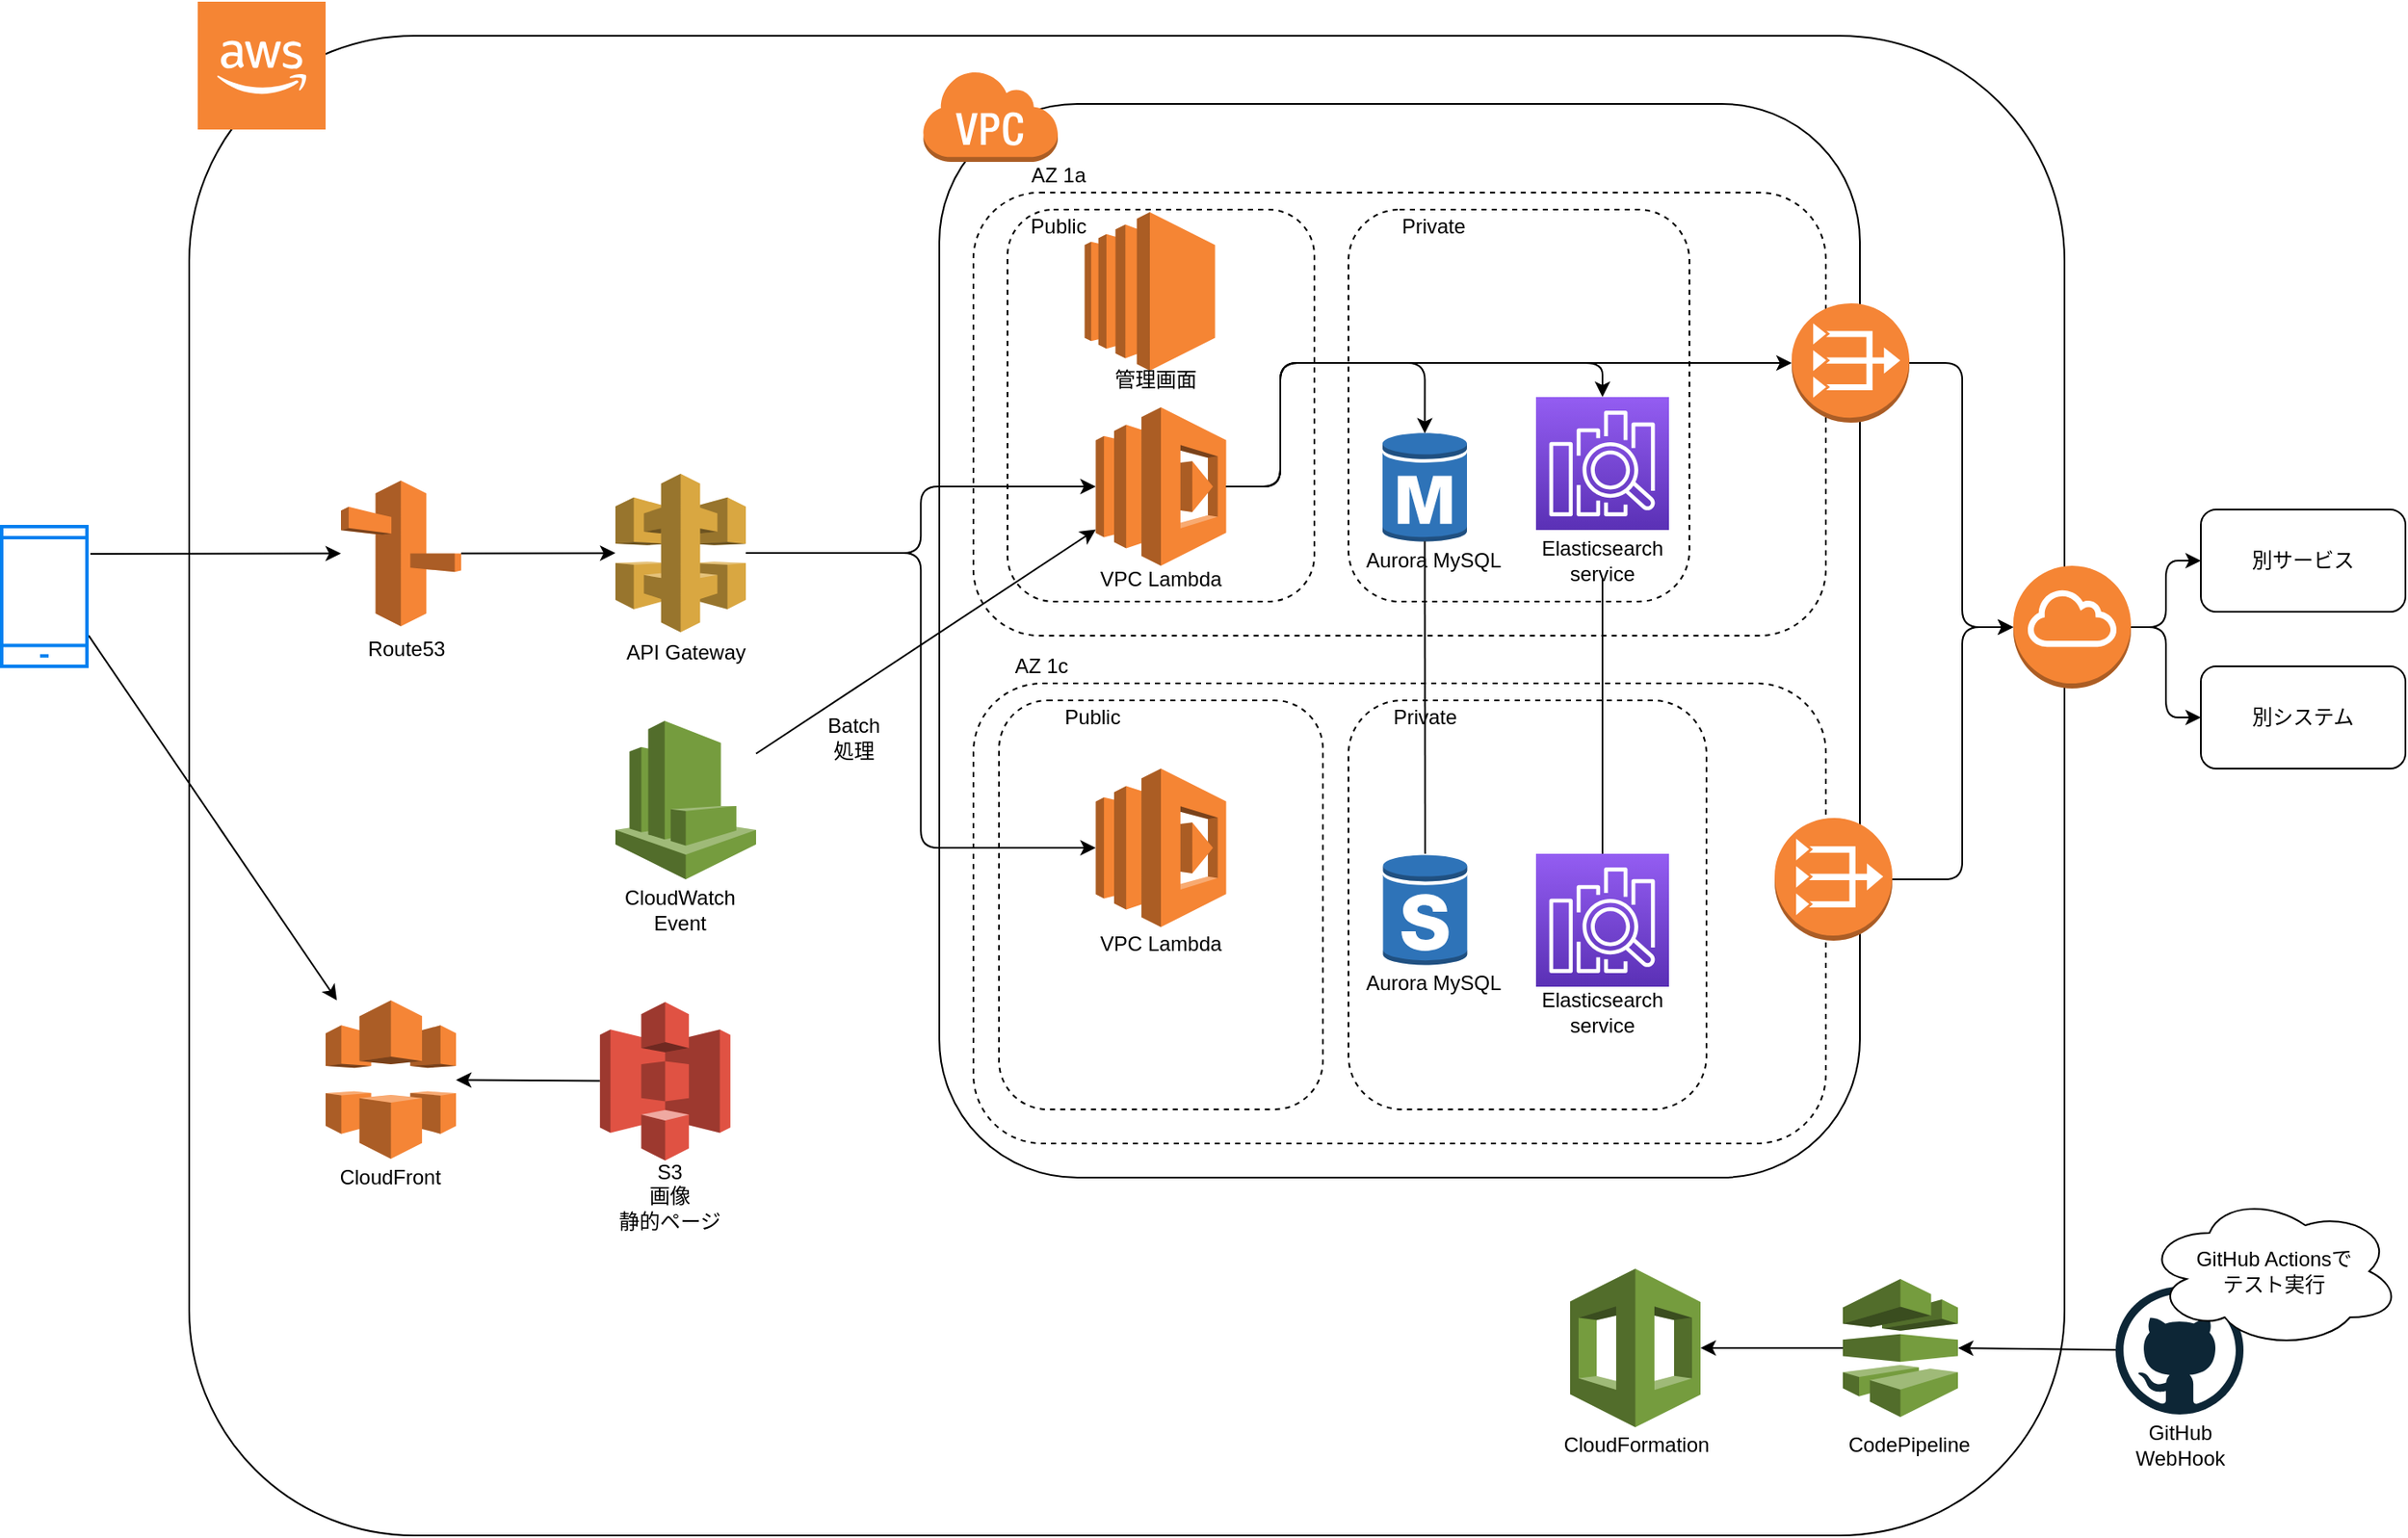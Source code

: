 <mxfile version="13.6.5">
    <diagram id="1XVP-boGR7rBCRM66l5a" name="Page-1">
        <mxGraphModel dx="1670" dy="888" grid="1" gridSize="10" guides="1" tooltips="1" connect="1" arrows="1" fold="1" page="1" pageScale="1" pageWidth="1654" pageHeight="1169" background="#ffffff" math="0" shadow="0">
            <root>
                <mxCell id="0"/>
                <mxCell id="1" parent="0"/>
                <mxCell id="Z3h64LukGUeSqrbiDvaW-1" value="" style="rounded=1;whiteSpace=wrap;html=1;" parent="1" vertex="1">
                    <mxGeometry x="210" y="90" width="1100" height="880" as="geometry"/>
                </mxCell>
                <mxCell id="Z3h64LukGUeSqrbiDvaW-4" value="" style="rounded=1;whiteSpace=wrap;html=1;" parent="1" vertex="1">
                    <mxGeometry x="650" y="130" width="540" height="630" as="geometry"/>
                </mxCell>
                <mxCell id="Z3h64LukGUeSqrbiDvaW-56" value="" style="rounded=1;whiteSpace=wrap;html=1;dashed=1;" parent="1" vertex="1">
                    <mxGeometry x="670" y="470" width="500" height="270" as="geometry"/>
                </mxCell>
                <mxCell id="Z3h64LukGUeSqrbiDvaW-52" value="" style="rounded=1;whiteSpace=wrap;html=1;dashed=1;" parent="1" vertex="1">
                    <mxGeometry x="670" y="182" width="500" height="260" as="geometry"/>
                </mxCell>
                <mxCell id="Z3h64LukGUeSqrbiDvaW-2" value="" style="outlineConnect=0;dashed=0;verticalLabelPosition=bottom;verticalAlign=top;align=center;html=1;shape=mxgraph.aws3.cloud_2;fillColor=#F58534;gradientColor=none;" parent="1" vertex="1">
                    <mxGeometry x="215" y="70" width="75" height="75" as="geometry"/>
                </mxCell>
                <mxCell id="Z3h64LukGUeSqrbiDvaW-3" value="" style="outlineConnect=0;dashed=0;verticalLabelPosition=bottom;verticalAlign=top;align=center;html=1;shape=mxgraph.aws3.virtual_private_cloud;fillColor=#F58534;gradientColor=none;" parent="1" vertex="1">
                    <mxGeometry x="640" y="110" width="79.5" height="54" as="geometry"/>
                </mxCell>
                <mxCell id="Z3h64LukGUeSqrbiDvaW-84" style="edgeStyle=none;rounded=1;orthogonalLoop=1;jettySize=auto;html=1;endArrow=classic;endFill=1;" parent="1" source="Z3h64LukGUeSqrbiDvaW-5" target="Z3h64LukGUeSqrbiDvaW-6" edge="1">
                    <mxGeometry relative="1" as="geometry"/>
                </mxCell>
                <mxCell id="Z3h64LukGUeSqrbiDvaW-5" value="" style="outlineConnect=0;dashed=0;verticalLabelPosition=bottom;verticalAlign=top;align=center;html=1;shape=mxgraph.aws3.route_53;fillColor=#F58536;gradientColor=none;" parent="1" vertex="1">
                    <mxGeometry x="299" y="351" width="70.5" height="85.5" as="geometry"/>
                </mxCell>
                <mxCell id="Z3h64LukGUeSqrbiDvaW-6" value="" style="outlineConnect=0;dashed=0;verticalLabelPosition=bottom;verticalAlign=top;align=center;html=1;shape=mxgraph.aws3.api_gateway;fillColor=#D9A741;gradientColor=none;" parent="1" vertex="1">
                    <mxGeometry x="460" y="347" width="76.5" height="93" as="geometry"/>
                </mxCell>
                <mxCell id="Z3h64LukGUeSqrbiDvaW-8" value="" style="rounded=1;whiteSpace=wrap;html=1;dashed=1;" parent="1" vertex="1">
                    <mxGeometry x="690" y="192" width="180" height="230" as="geometry"/>
                </mxCell>
                <mxCell id="Z3h64LukGUeSqrbiDvaW-9" value="" style="rounded=1;whiteSpace=wrap;html=1;dashed=1;" parent="1" vertex="1">
                    <mxGeometry x="685" y="480" width="190" height="240" as="geometry"/>
                </mxCell>
                <mxCell id="Z3h64LukGUeSqrbiDvaW-10" value="" style="rounded=1;whiteSpace=wrap;html=1;dashed=1;" parent="1" vertex="1">
                    <mxGeometry x="890" y="192" width="200" height="230" as="geometry"/>
                </mxCell>
                <mxCell id="Z3h64LukGUeSqrbiDvaW-11" value="" style="rounded=1;whiteSpace=wrap;html=1;dashed=1;" parent="1" vertex="1">
                    <mxGeometry x="890" y="480" width="210" height="240" as="geometry"/>
                </mxCell>
                <mxCell id="Z3h64LukGUeSqrbiDvaW-15" value="" style="outlineConnect=0;dashed=0;verticalLabelPosition=bottom;verticalAlign=top;align=center;html=1;shape=mxgraph.aws3.ec2;fillColor=#F58534;gradientColor=none;" parent="1" vertex="1">
                    <mxGeometry x="735.25" y="193.5" width="76.5" height="93" as="geometry"/>
                </mxCell>
                <mxCell id="Z3h64LukGUeSqrbiDvaW-18" value="Public" style="text;html=1;strokeColor=none;fillColor=none;align=center;verticalAlign=middle;whiteSpace=wrap;rounded=0;dashed=1;" parent="1" vertex="1">
                    <mxGeometry x="680" y="192" width="80" height="20" as="geometry"/>
                </mxCell>
                <mxCell id="Z3h64LukGUeSqrbiDvaW-19" value="Public" style="text;html=1;strokeColor=none;fillColor=none;align=center;verticalAlign=middle;whiteSpace=wrap;rounded=0;dashed=1;" parent="1" vertex="1">
                    <mxGeometry x="700" y="480" width="80" height="20" as="geometry"/>
                </mxCell>
                <mxCell id="Z3h64LukGUeSqrbiDvaW-20" value="Private" style="text;html=1;strokeColor=none;fillColor=none;align=center;verticalAlign=middle;whiteSpace=wrap;rounded=0;dashed=1;" parent="1" vertex="1">
                    <mxGeometry x="894.75" y="480" width="80" height="20" as="geometry"/>
                </mxCell>
                <mxCell id="Z3h64LukGUeSqrbiDvaW-21" value="Private" style="text;html=1;strokeColor=none;fillColor=none;align=center;verticalAlign=middle;whiteSpace=wrap;rounded=0;dashed=1;" parent="1" vertex="1">
                    <mxGeometry x="900" y="192" width="80" height="20" as="geometry"/>
                </mxCell>
                <mxCell id="Z3h64LukGUeSqrbiDvaW-58" style="edgeStyle=orthogonalEdgeStyle;rounded=1;orthogonalLoop=1;jettySize=auto;html=1;entryX=0;entryY=0.5;entryDx=0;entryDy=0;entryPerimeter=0;endArrow=classic;endFill=1;" parent="1" source="Z3h64LukGUeSqrbiDvaW-22" target="Z3h64LukGUeSqrbiDvaW-24" edge="1">
                    <mxGeometry relative="1" as="geometry">
                        <Array as="points">
                            <mxPoint x="1250" y="282"/>
                            <mxPoint x="1250" y="437"/>
                        </Array>
                    </mxGeometry>
                </mxCell>
                <mxCell id="Z3h64LukGUeSqrbiDvaW-22" value="" style="outlineConnect=0;dashed=0;verticalLabelPosition=bottom;verticalAlign=top;align=center;html=1;shape=mxgraph.aws3.vpc_nat_gateway;fillColor=#F58536;gradientColor=none;" parent="1" vertex="1">
                    <mxGeometry x="1150" y="247" width="69" height="70" as="geometry"/>
                </mxCell>
                <mxCell id="Z3h64LukGUeSqrbiDvaW-59" style="edgeStyle=orthogonalEdgeStyle;rounded=1;orthogonalLoop=1;jettySize=auto;html=1;entryX=0;entryY=0.5;entryDx=0;entryDy=0;entryPerimeter=0;endArrow=classic;endFill=1;" parent="1" source="Z3h64LukGUeSqrbiDvaW-23" target="Z3h64LukGUeSqrbiDvaW-24" edge="1">
                    <mxGeometry relative="1" as="geometry">
                        <Array as="points">
                            <mxPoint x="1250" y="585"/>
                            <mxPoint x="1250" y="437"/>
                        </Array>
                    </mxGeometry>
                </mxCell>
                <mxCell id="Z3h64LukGUeSqrbiDvaW-23" value="" style="outlineConnect=0;dashed=0;verticalLabelPosition=bottom;verticalAlign=top;align=center;html=1;shape=mxgraph.aws3.vpc_nat_gateway;fillColor=#F58536;gradientColor=none;" parent="1" vertex="1">
                    <mxGeometry x="1140" y="549" width="69" height="72" as="geometry"/>
                </mxCell>
                <mxCell id="Z3h64LukGUeSqrbiDvaW-63" style="edgeStyle=orthogonalEdgeStyle;rounded=1;orthogonalLoop=1;jettySize=auto;html=1;endArrow=classic;endFill=1;" parent="1" source="Z3h64LukGUeSqrbiDvaW-24" target="Z3h64LukGUeSqrbiDvaW-60" edge="1">
                    <mxGeometry relative="1" as="geometry"/>
                </mxCell>
                <mxCell id="Z3h64LukGUeSqrbiDvaW-64" style="edgeStyle=orthogonalEdgeStyle;rounded=1;orthogonalLoop=1;jettySize=auto;html=1;entryX=0;entryY=0.5;entryDx=0;entryDy=0;endArrow=classic;endFill=1;" parent="1" source="Z3h64LukGUeSqrbiDvaW-24" target="Z3h64LukGUeSqrbiDvaW-61" edge="1">
                    <mxGeometry relative="1" as="geometry"/>
                </mxCell>
                <mxCell id="Z3h64LukGUeSqrbiDvaW-24" value="" style="outlineConnect=0;dashed=0;verticalLabelPosition=bottom;verticalAlign=top;align=center;html=1;shape=mxgraph.aws3.internet_gateway;fillColor=#F58534;gradientColor=none;" parent="1" vertex="1">
                    <mxGeometry x="1280" y="401" width="69" height="72" as="geometry"/>
                </mxCell>
                <mxCell id="Z3h64LukGUeSqrbiDvaW-26" style="edgeStyle=orthogonalEdgeStyle;rounded=1;orthogonalLoop=1;jettySize=auto;html=1;" parent="1" source="Z3h64LukGUeSqrbiDvaW-6" target="Z3h64LukGUeSqrbiDvaW-7" edge="1">
                    <mxGeometry relative="1" as="geometry"/>
                </mxCell>
                <mxCell id="Z3h64LukGUeSqrbiDvaW-27" style="edgeStyle=orthogonalEdgeStyle;rounded=1;orthogonalLoop=1;jettySize=auto;html=1;entryX=0;entryY=0.5;entryDx=0;entryDy=0;entryPerimeter=0;" parent="1" source="Z3h64LukGUeSqrbiDvaW-6" target="Z3h64LukGUeSqrbiDvaW-14" edge="1">
                    <mxGeometry relative="1" as="geometry"/>
                </mxCell>
                <mxCell id="Z3h64LukGUeSqrbiDvaW-28" value="管理画面" style="text;html=1;strokeColor=none;fillColor=none;align=center;verticalAlign=middle;whiteSpace=wrap;rounded=0;dashed=1;" parent="1" vertex="1">
                    <mxGeometry x="741.75" y="282" width="70" height="20" as="geometry"/>
                </mxCell>
                <mxCell id="8" style="edgeStyle=orthogonalEdgeStyle;rounded=0;orthogonalLoop=1;jettySize=auto;html=1;endArrow=none;endFill=0;" edge="1" parent="1" source="Z3h64LukGUeSqrbiDvaW-36" target="Z3h64LukGUeSqrbiDvaW-17">
                    <mxGeometry relative="1" as="geometry"/>
                </mxCell>
                <mxCell id="Z3h64LukGUeSqrbiDvaW-36" value="Elasticsearch service" style="text;html=1;strokeColor=none;fillColor=none;align=center;verticalAlign=middle;whiteSpace=wrap;rounded=0;dashed=1;" parent="1" vertex="1">
                    <mxGeometry x="1019" y="388" width="40" height="20" as="geometry"/>
                </mxCell>
                <mxCell id="Z3h64LukGUeSqrbiDvaW-39" value="" style="group" parent="1" vertex="1" connectable="0">
                    <mxGeometry x="730" y="520" width="100" height="113" as="geometry"/>
                </mxCell>
                <mxCell id="Z3h64LukGUeSqrbiDvaW-14" value="" style="outlineConnect=0;dashed=0;verticalLabelPosition=bottom;verticalAlign=top;align=center;html=1;shape=mxgraph.aws3.lambda;fillColor=#F58534;gradientColor=none;" parent="Z3h64LukGUeSqrbiDvaW-39" vertex="1">
                    <mxGeometry x="11.75" width="76.5" height="93" as="geometry"/>
                </mxCell>
                <mxCell id="Z3h64LukGUeSqrbiDvaW-30" value="VPC Lambda" style="text;html=1;strokeColor=none;fillColor=none;align=center;verticalAlign=middle;whiteSpace=wrap;rounded=0;dashed=1;" parent="Z3h64LukGUeSqrbiDvaW-39" vertex="1">
                    <mxGeometry y="93" width="100" height="20" as="geometry"/>
                </mxCell>
                <mxCell id="Z3h64LukGUeSqrbiDvaW-49" style="rounded=1;orthogonalLoop=1;jettySize=auto;html=1;entryX=0;entryY=0.5;entryDx=0;entryDy=0;entryPerimeter=0;endArrow=classic;endFill=1;exitX=1;exitY=0.5;exitDx=0;exitDy=0;exitPerimeter=0;edgeStyle=orthogonalEdgeStyle;" parent="1" source="Z3h64LukGUeSqrbiDvaW-7" target="Z3h64LukGUeSqrbiDvaW-22" edge="1">
                    <mxGeometry relative="1" as="geometry">
                        <Array as="points">
                            <mxPoint x="850" y="355"/>
                            <mxPoint x="850" y="282"/>
                        </Array>
                    </mxGeometry>
                </mxCell>
                <mxCell id="Z3h64LukGUeSqrbiDvaW-7" value="" style="outlineConnect=0;dashed=0;verticalLabelPosition=bottom;verticalAlign=top;align=center;html=1;shape=mxgraph.aws3.lambda;fillColor=#F58534;gradientColor=none;" parent="1" vertex="1">
                    <mxGeometry x="741.75" y="308" width="76.5" height="93" as="geometry"/>
                </mxCell>
                <mxCell id="Z3h64LukGUeSqrbiDvaW-29" value="VPC Lambda" style="text;html=1;strokeColor=none;fillColor=none;align=center;verticalAlign=middle;whiteSpace=wrap;rounded=0;dashed=1;" parent="1" vertex="1">
                    <mxGeometry x="730" y="398.5" width="100" height="20" as="geometry"/>
                </mxCell>
                <mxCell id="Z3h64LukGUeSqrbiDvaW-43" value="" style="endArrow=classic;html=1;entryX=0.5;entryY=0.02;entryDx=0;entryDy=0;entryPerimeter=0;edgeStyle=orthogonalEdgeStyle;" parent="1" source="Z3h64LukGUeSqrbiDvaW-7" target="Z3h64LukGUeSqrbiDvaW-12" edge="1">
                    <mxGeometry width="50" height="50" relative="1" as="geometry">
                        <mxPoint x="950" y="442" as="sourcePoint"/>
                        <mxPoint x="1000" y="392" as="targetPoint"/>
                        <Array as="points">
                            <mxPoint x="850" y="355"/>
                            <mxPoint x="850" y="282"/>
                            <mxPoint x="935" y="282"/>
                        </Array>
                    </mxGeometry>
                </mxCell>
                <mxCell id="Z3h64LukGUeSqrbiDvaW-45" value="" style="endArrow=classic;html=1;edgeStyle=orthogonalEdgeStyle;exitX=1;exitY=0.5;exitDx=0;exitDy=0;exitPerimeter=0;" parent="1" source="Z3h64LukGUeSqrbiDvaW-7" target="Z3h64LukGUeSqrbiDvaW-16" edge="1">
                    <mxGeometry width="50" height="50" relative="1" as="geometry">
                        <mxPoint x="828.25" y="364.5" as="sourcePoint"/>
                        <mxPoint x="944.75" y="333.32" as="targetPoint"/>
                        <Array as="points">
                            <mxPoint x="850" y="355"/>
                            <mxPoint x="850" y="282"/>
                            <mxPoint x="1039" y="282"/>
                        </Array>
                    </mxGeometry>
                </mxCell>
                <mxCell id="Z3h64LukGUeSqrbiDvaW-16" value="" style="outlineConnect=0;fontColor=#232F3E;gradientColor=#945DF2;gradientDirection=north;fillColor=#5A30B5;strokeColor=#ffffff;dashed=0;verticalLabelPosition=bottom;verticalAlign=top;align=center;html=1;fontSize=12;fontStyle=0;aspect=fixed;shape=mxgraph.aws4.resourceIcon;resIcon=mxgraph.aws4.elasticsearch_service;" parent="1" vertex="1">
                    <mxGeometry x="1000" y="302" width="78" height="78" as="geometry"/>
                </mxCell>
                <mxCell id="Z3h64LukGUeSqrbiDvaW-12" value="" style="outlineConnect=0;dashed=0;verticalLabelPosition=bottom;verticalAlign=top;align=center;html=1;shape=mxgraph.aws3.rds_db_instance;fillColor=#2E73B8;gradientColor=none;" parent="1" vertex="1">
                    <mxGeometry x="910" y="322" width="49.5" height="66" as="geometry"/>
                </mxCell>
                <mxCell id="Z3h64LukGUeSqrbiDvaW-47" style="rounded=0;orthogonalLoop=1;jettySize=auto;html=1;exitX=0.5;exitY=0.98;exitDx=0;exitDy=0;exitPerimeter=0;endArrow=none;endFill=0;" parent="1" source="Z3h64LukGUeSqrbiDvaW-12" target="Z3h64LukGUeSqrbiDvaW-13" edge="1">
                    <mxGeometry relative="1" as="geometry"/>
                </mxCell>
                <mxCell id="Z3h64LukGUeSqrbiDvaW-31" value="Aurora MySQL" style="text;html=1;strokeColor=none;fillColor=none;align=center;verticalAlign=middle;whiteSpace=wrap;rounded=0;dashed=1;" parent="1" vertex="1">
                    <mxGeometry x="890" y="388" width="100" height="20" as="geometry"/>
                </mxCell>
                <mxCell id="Z3h64LukGUeSqrbiDvaW-13" value="" style="outlineConnect=0;dashed=0;verticalLabelPosition=bottom;verticalAlign=top;align=center;html=1;shape=mxgraph.aws3.rds_db_instance_standby_multi_az;fillColor=#2E73B8;gradientColor=none;" parent="1" vertex="1">
                    <mxGeometry x="910.25" y="570" width="49.5" height="66" as="geometry"/>
                </mxCell>
                <mxCell id="Z3h64LukGUeSqrbiDvaW-32" value="Aurora MySQL" style="text;html=1;strokeColor=none;fillColor=none;align=center;verticalAlign=middle;whiteSpace=wrap;rounded=0;dashed=1;" parent="1" vertex="1">
                    <mxGeometry x="890" y="636" width="100" height="20" as="geometry"/>
                </mxCell>
                <mxCell id="Z3h64LukGUeSqrbiDvaW-17" value="" style="outlineConnect=0;fontColor=#232F3E;gradientColor=#945DF2;gradientDirection=north;fillColor=#5A30B5;strokeColor=#ffffff;dashed=0;verticalLabelPosition=bottom;verticalAlign=top;align=center;html=1;fontSize=12;fontStyle=0;aspect=fixed;shape=mxgraph.aws4.resourceIcon;resIcon=mxgraph.aws4.elasticsearch_service;" parent="1" vertex="1">
                    <mxGeometry x="1000" y="570" width="78" height="78" as="geometry"/>
                </mxCell>
                <mxCell id="Z3h64LukGUeSqrbiDvaW-38" value="Elasticsearch service" style="text;html=1;strokeColor=none;fillColor=none;align=center;verticalAlign=middle;whiteSpace=wrap;rounded=0;dashed=1;" parent="1" vertex="1">
                    <mxGeometry x="1019" y="653" width="40" height="20" as="geometry"/>
                </mxCell>
                <mxCell id="Z3h64LukGUeSqrbiDvaW-53" value="AZ 1a" style="text;html=1;strokeColor=none;fillColor=none;align=center;verticalAlign=middle;whiteSpace=wrap;rounded=0;dashed=1;" parent="1" vertex="1">
                    <mxGeometry x="700" y="162" width="40" height="20" as="geometry"/>
                </mxCell>
                <mxCell id="Z3h64LukGUeSqrbiDvaW-57" value="AZ 1c" style="text;html=1;strokeColor=none;fillColor=none;align=center;verticalAlign=middle;whiteSpace=wrap;rounded=0;dashed=1;" parent="1" vertex="1">
                    <mxGeometry x="690" y="450" width="40" height="20" as="geometry"/>
                </mxCell>
                <mxCell id="Z3h64LukGUeSqrbiDvaW-60" value="別サービス" style="rounded=1;whiteSpace=wrap;html=1;" parent="1" vertex="1">
                    <mxGeometry x="1390" y="368" width="120" height="60" as="geometry"/>
                </mxCell>
                <mxCell id="Z3h64LukGUeSqrbiDvaW-61" value="別システム" style="rounded=1;whiteSpace=wrap;html=1;" parent="1" vertex="1">
                    <mxGeometry x="1390" y="460" width="120" height="60" as="geometry"/>
                </mxCell>
                <mxCell id="Z3h64LukGUeSqrbiDvaW-107" style="edgeStyle=none;rounded=1;orthogonalLoop=1;jettySize=auto;html=1;endArrow=classic;endFill=1;" parent="1" source="Z3h64LukGUeSqrbiDvaW-65" target="Z3h64LukGUeSqrbiDvaW-7" edge="1">
                    <mxGeometry relative="1" as="geometry"/>
                </mxCell>
                <mxCell id="Z3h64LukGUeSqrbiDvaW-65" value="" style="outlineConnect=0;dashed=0;verticalLabelPosition=bottom;verticalAlign=top;align=center;html=1;shape=mxgraph.aws3.cloudwatch;fillColor=#759C3E;gradientColor=none;" parent="1" vertex="1">
                    <mxGeometry x="460" y="492" width="82.5" height="93" as="geometry"/>
                </mxCell>
                <mxCell id="Z3h64LukGUeSqrbiDvaW-83" style="edgeStyle=none;rounded=1;orthogonalLoop=1;jettySize=auto;html=1;endArrow=classic;endFill=1;exitX=1.04;exitY=0.195;exitDx=0;exitDy=0;exitPerimeter=0;" parent="1" source="4" target="Z3h64LukGUeSqrbiDvaW-5" edge="1">
                    <mxGeometry relative="1" as="geometry">
                        <mxPoint x="186" y="393.566" as="sourcePoint"/>
                    </mxGeometry>
                </mxCell>
                <mxCell id="Z3h64LukGUeSqrbiDvaW-99" style="edgeStyle=none;rounded=1;orthogonalLoop=1;jettySize=auto;html=1;endArrow=classic;endFill=1;exitX=1.02;exitY=0.78;exitDx=0;exitDy=0;exitPerimeter=0;" parent="1" source="4" target="Z3h64LukGUeSqrbiDvaW-69" edge="1">
                    <mxGeometry relative="1" as="geometry">
                        <mxPoint x="166.489" y="446.5" as="sourcePoint"/>
                    </mxGeometry>
                </mxCell>
                <mxCell id="Z3h64LukGUeSqrbiDvaW-102" style="edgeStyle=none;rounded=1;orthogonalLoop=1;jettySize=auto;html=1;endArrow=classic;endFill=1;" parent="1" source="Z3h64LukGUeSqrbiDvaW-68" target="Z3h64LukGUeSqrbiDvaW-69" edge="1">
                    <mxGeometry relative="1" as="geometry"/>
                </mxCell>
                <mxCell id="Z3h64LukGUeSqrbiDvaW-68" value="" style="outlineConnect=0;dashed=0;verticalLabelPosition=bottom;verticalAlign=top;align=center;html=1;shape=mxgraph.aws3.s3;fillColor=#E05243;gradientColor=none;" parent="1" vertex="1">
                    <mxGeometry x="450.93" y="657" width="76.5" height="93" as="geometry"/>
                </mxCell>
                <mxCell id="Z3h64LukGUeSqrbiDvaW-69" value="" style="outlineConnect=0;dashed=0;verticalLabelPosition=bottom;verticalAlign=top;align=center;html=1;shape=mxgraph.aws3.cloudfront;fillColor=#F58536;gradientColor=none;" parent="1" vertex="1">
                    <mxGeometry x="290" y="656" width="76.5" height="93" as="geometry"/>
                </mxCell>
                <mxCell id="Z3h64LukGUeSqrbiDvaW-74" style="rounded=1;orthogonalLoop=1;jettySize=auto;html=1;entryX=1;entryY=0.5;entryDx=0;entryDy=0;entryPerimeter=0;endArrow=classic;endFill=1;" parent="1" source="Z3h64LukGUeSqrbiDvaW-70" target="Z3h64LukGUeSqrbiDvaW-71" edge="1">
                    <mxGeometry relative="1" as="geometry"/>
                </mxCell>
                <mxCell id="Z3h64LukGUeSqrbiDvaW-70" value="" style="dashed=0;outlineConnect=0;html=1;align=center;labelPosition=center;verticalLabelPosition=bottom;verticalAlign=top;shape=mxgraph.weblogos.github" parent="1" vertex="1">
                    <mxGeometry x="1340" y="824" width="75" height="75" as="geometry"/>
                </mxCell>
                <mxCell id="Z3h64LukGUeSqrbiDvaW-76" style="edgeStyle=none;rounded=1;orthogonalLoop=1;jettySize=auto;html=1;entryX=1;entryY=0.5;entryDx=0;entryDy=0;entryPerimeter=0;endArrow=classic;endFill=1;" parent="1" source="Z3h64LukGUeSqrbiDvaW-71" target="Z3h64LukGUeSqrbiDvaW-72" edge="1">
                    <mxGeometry relative="1" as="geometry"/>
                </mxCell>
                <mxCell id="Z3h64LukGUeSqrbiDvaW-71" value="" style="outlineConnect=0;dashed=0;verticalLabelPosition=bottom;verticalAlign=top;align=center;html=1;shape=mxgraph.aws3.codepipeline;fillColor=#759C3E;gradientColor=none;" parent="1" vertex="1">
                    <mxGeometry x="1180" y="819.5" width="67.5" height="81" as="geometry"/>
                </mxCell>
                <mxCell id="Z3h64LukGUeSqrbiDvaW-72" value="" style="outlineConnect=0;dashed=0;verticalLabelPosition=bottom;verticalAlign=top;align=center;html=1;shape=mxgraph.aws3.cloudformation;fillColor=#759C3E;gradientColor=none;" parent="1" vertex="1">
                    <mxGeometry x="1020" y="813.5" width="76.5" height="93" as="geometry"/>
                </mxCell>
                <mxCell id="Z3h64LukGUeSqrbiDvaW-77" value="CloudFormation" style="text;html=1;strokeColor=none;fillColor=none;align=center;verticalAlign=middle;whiteSpace=wrap;rounded=0;" parent="1" vertex="1">
                    <mxGeometry x="1039" y="906.5" width="40" height="20" as="geometry"/>
                </mxCell>
                <mxCell id="Z3h64LukGUeSqrbiDvaW-80" value="CodePipeline" style="text;html=1;strokeColor=none;fillColor=none;align=center;verticalAlign=middle;whiteSpace=wrap;rounded=0;" parent="1" vertex="1">
                    <mxGeometry x="1199" y="906.5" width="40" height="20" as="geometry"/>
                </mxCell>
                <mxCell id="Z3h64LukGUeSqrbiDvaW-81" value="GitHub WebHook" style="text;html=1;strokeColor=none;fillColor=none;align=center;verticalAlign=middle;whiteSpace=wrap;rounded=0;" parent="1" vertex="1">
                    <mxGeometry x="1357.5" y="906.5" width="40" height="20" as="geometry"/>
                </mxCell>
                <mxCell id="Z3h64LukGUeSqrbiDvaW-82" value="GitHub Actionsで&lt;br&gt;テスト実行" style="ellipse;shape=cloud;whiteSpace=wrap;html=1;" parent="1" vertex="1">
                    <mxGeometry x="1357.5" y="770" width="150" height="90" as="geometry"/>
                </mxCell>
                <mxCell id="Z3h64LukGUeSqrbiDvaW-94" value="Route53" style="text;html=1;strokeColor=none;fillColor=none;align=center;verticalAlign=middle;whiteSpace=wrap;rounded=0;" parent="1" vertex="1">
                    <mxGeometry x="304.75" y="440" width="64.75" height="20" as="geometry"/>
                </mxCell>
                <mxCell id="Z3h64LukGUeSqrbiDvaW-95" value="API Gateway" style="text;html=1;strokeColor=none;fillColor=none;align=center;verticalAlign=middle;whiteSpace=wrap;rounded=0;" parent="1" vertex="1">
                    <mxGeometry x="450.93" y="442" width="100.63" height="20" as="geometry"/>
                </mxCell>
                <mxCell id="Z3h64LukGUeSqrbiDvaW-100" value="CloudFront" style="text;html=1;strokeColor=none;fillColor=none;align=center;verticalAlign=middle;whiteSpace=wrap;rounded=0;" parent="1" vertex="1">
                    <mxGeometry x="308.25" y="750" width="40" height="20" as="geometry"/>
                </mxCell>
                <mxCell id="Z3h64LukGUeSqrbiDvaW-101" value="S3&lt;br&gt;画像&lt;br&gt;静的ページ" style="text;html=1;strokeColor=none;fillColor=none;align=center;verticalAlign=middle;whiteSpace=wrap;rounded=0;" parent="1" vertex="1">
                    <mxGeometry x="440.75" y="750" width="101.75" height="41" as="geometry"/>
                </mxCell>
                <mxCell id="Z3h64LukGUeSqrbiDvaW-103" value="CloudWatch Event" style="text;html=1;strokeColor=none;fillColor=none;align=center;verticalAlign=middle;whiteSpace=wrap;rounded=0;" parent="1" vertex="1">
                    <mxGeometry x="478.25" y="593" width="40" height="20" as="geometry"/>
                </mxCell>
                <mxCell id="Z3h64LukGUeSqrbiDvaW-108" value="Batch処理" style="text;html=1;strokeColor=none;fillColor=none;align=center;verticalAlign=middle;whiteSpace=wrap;rounded=0;" parent="1" vertex="1">
                    <mxGeometry x="580" y="492" width="40" height="20" as="geometry"/>
                </mxCell>
                <mxCell id="4" value="" style="html=1;verticalLabelPosition=bottom;align=center;labelBackgroundColor=#ffffff;verticalAlign=top;strokeWidth=2;strokeColor=#0080F0;shadow=0;dashed=0;shape=mxgraph.ios7.icons.smartphone;" vertex="1" parent="1">
                    <mxGeometry x="100" y="378" width="50" height="82" as="geometry"/>
                </mxCell>
            </root>
        </mxGraphModel>
    </diagram>
</mxfile>
